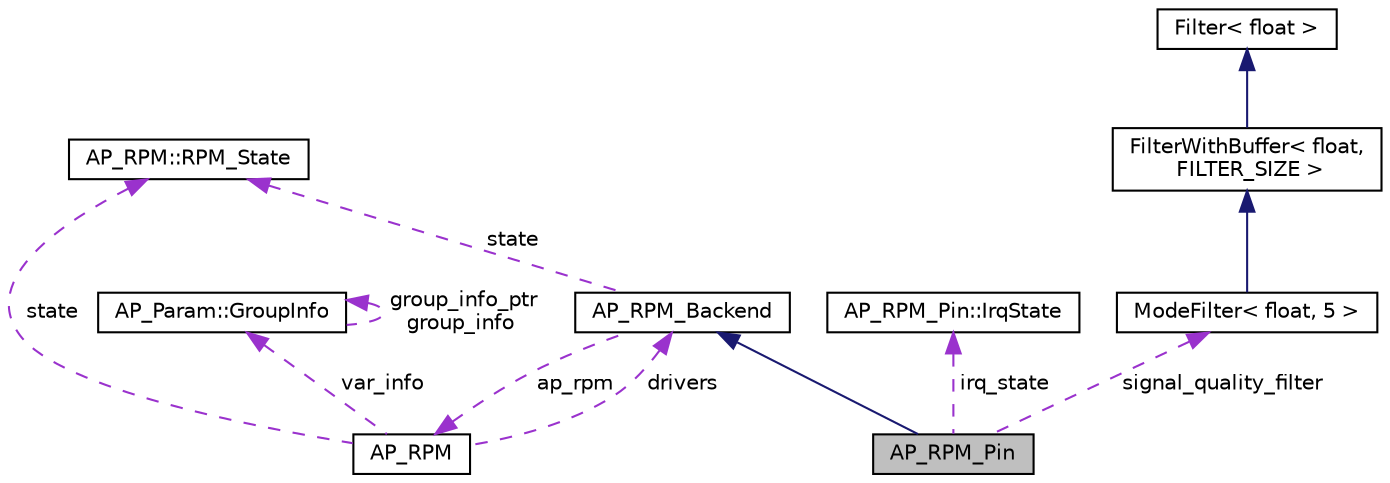 digraph "AP_RPM_Pin"
{
 // INTERACTIVE_SVG=YES
  edge [fontname="Helvetica",fontsize="10",labelfontname="Helvetica",labelfontsize="10"];
  node [fontname="Helvetica",fontsize="10",shape=record];
  Node1 [label="AP_RPM_Pin",height=0.2,width=0.4,color="black", fillcolor="grey75", style="filled", fontcolor="black"];
  Node2 -> Node1 [dir="back",color="midnightblue",fontsize="10",style="solid",fontname="Helvetica"];
  Node2 [label="AP_RPM_Backend",height=0.2,width=0.4,color="black", fillcolor="white", style="filled",URL="$classAP__RPM__Backend.html"];
  Node3 -> Node2 [dir="back",color="darkorchid3",fontsize="10",style="dashed",label=" state" ,fontname="Helvetica"];
  Node3 [label="AP_RPM::RPM_State",height=0.2,width=0.4,color="black", fillcolor="white", style="filled",URL="$structAP__RPM_1_1RPM__State.html"];
  Node4 -> Node2 [dir="back",color="darkorchid3",fontsize="10",style="dashed",label=" ap_rpm" ,fontname="Helvetica"];
  Node4 [label="AP_RPM",height=0.2,width=0.4,color="black", fillcolor="white", style="filled",URL="$classAP__RPM.html"];
  Node2 -> Node4 [dir="back",color="darkorchid3",fontsize="10",style="dashed",label=" drivers" ,fontname="Helvetica"];
  Node5 -> Node4 [dir="back",color="darkorchid3",fontsize="10",style="dashed",label=" var_info" ,fontname="Helvetica"];
  Node5 [label="AP_Param::GroupInfo",height=0.2,width=0.4,color="black", fillcolor="white", style="filled",URL="$structAP__Param_1_1GroupInfo.html"];
  Node5 -> Node5 [dir="back",color="darkorchid3",fontsize="10",style="dashed",label=" group_info_ptr\ngroup_info" ,fontname="Helvetica"];
  Node3 -> Node4 [dir="back",color="darkorchid3",fontsize="10",style="dashed",label=" state" ,fontname="Helvetica"];
  Node6 -> Node1 [dir="back",color="darkorchid3",fontsize="10",style="dashed",label=" irq_state" ,fontname="Helvetica"];
  Node6 [label="AP_RPM_Pin::IrqState",height=0.2,width=0.4,color="black", fillcolor="white", style="filled",URL="$structAP__RPM__Pin_1_1IrqState.html"];
  Node7 -> Node1 [dir="back",color="darkorchid3",fontsize="10",style="dashed",label=" signal_quality_filter" ,fontname="Helvetica"];
  Node7 [label="ModeFilter\< float, 5 \>",height=0.2,width=0.4,color="black", fillcolor="white", style="filled",URL="$classModeFilter.html"];
  Node8 -> Node7 [dir="back",color="midnightblue",fontsize="10",style="solid",fontname="Helvetica"];
  Node8 [label="FilterWithBuffer\< float,\l FILTER_SIZE \>",height=0.2,width=0.4,color="black", fillcolor="white", style="filled",URL="$classFilterWithBuffer.html"];
  Node9 -> Node8 [dir="back",color="midnightblue",fontsize="10",style="solid",fontname="Helvetica"];
  Node9 [label="Filter\< float \>",height=0.2,width=0.4,color="black", fillcolor="white", style="filled",URL="$classFilter.html"];
}
